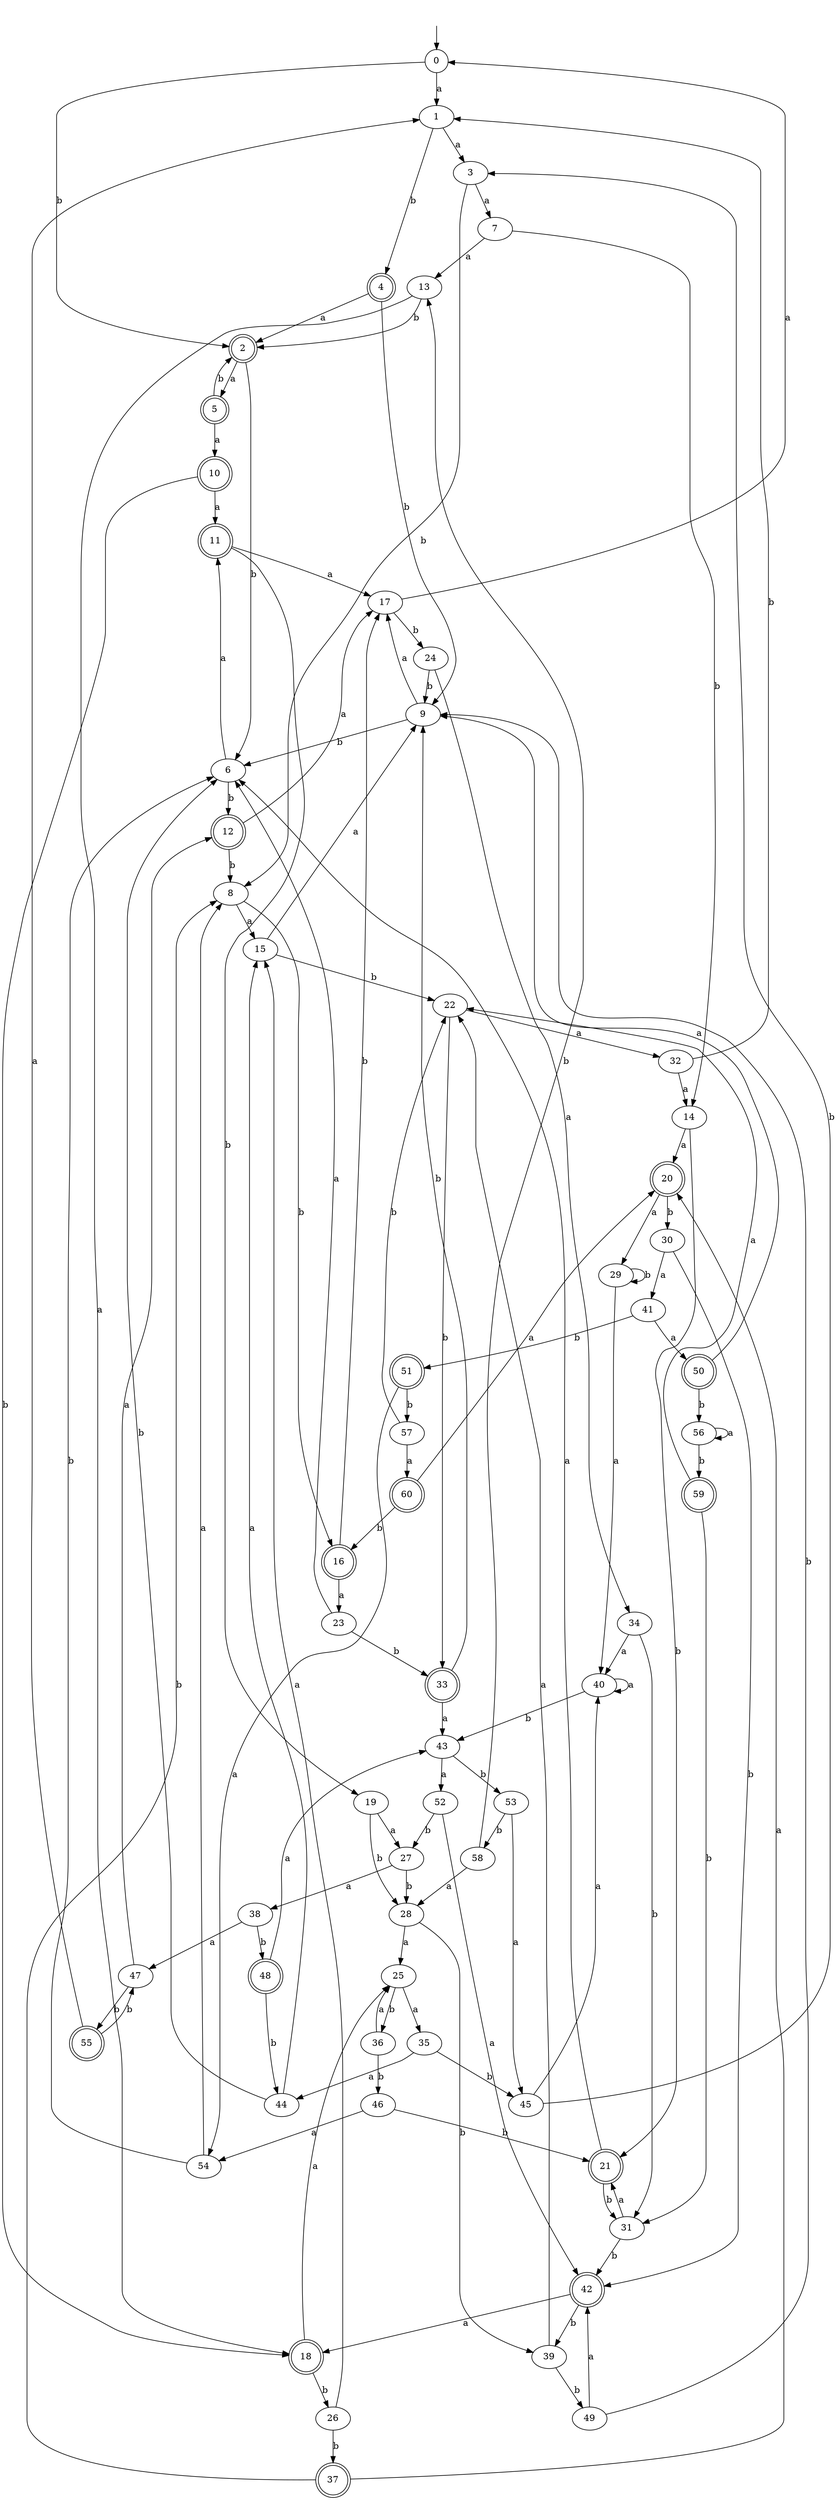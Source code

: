 digraph RandomDFA {
  __start0 [label="", shape=none];
  __start0 -> 0 [label=""];
  0 [shape=circle]
  0 -> 1 [label="a"]
  0 -> 2 [label="b"]
  1
  1 -> 3 [label="a"]
  1 -> 4 [label="b"]
  2 [shape=doublecircle]
  2 -> 5 [label="a"]
  2 -> 6 [label="b"]
  3
  3 -> 7 [label="a"]
  3 -> 8 [label="b"]
  4 [shape=doublecircle]
  4 -> 2 [label="a"]
  4 -> 9 [label="b"]
  5 [shape=doublecircle]
  5 -> 10 [label="a"]
  5 -> 2 [label="b"]
  6
  6 -> 11 [label="a"]
  6 -> 12 [label="b"]
  7
  7 -> 13 [label="a"]
  7 -> 14 [label="b"]
  8
  8 -> 15 [label="a"]
  8 -> 16 [label="b"]
  9
  9 -> 17 [label="a"]
  9 -> 6 [label="b"]
  10 [shape=doublecircle]
  10 -> 11 [label="a"]
  10 -> 18 [label="b"]
  11 [shape=doublecircle]
  11 -> 17 [label="a"]
  11 -> 19 [label="b"]
  12 [shape=doublecircle]
  12 -> 17 [label="a"]
  12 -> 8 [label="b"]
  13
  13 -> 18 [label="a"]
  13 -> 2 [label="b"]
  14
  14 -> 20 [label="a"]
  14 -> 21 [label="b"]
  15
  15 -> 9 [label="a"]
  15 -> 22 [label="b"]
  16 [shape=doublecircle]
  16 -> 23 [label="a"]
  16 -> 17 [label="b"]
  17
  17 -> 0 [label="a"]
  17 -> 24 [label="b"]
  18 [shape=doublecircle]
  18 -> 25 [label="a"]
  18 -> 26 [label="b"]
  19
  19 -> 27 [label="a"]
  19 -> 28 [label="b"]
  20 [shape=doublecircle]
  20 -> 29 [label="a"]
  20 -> 30 [label="b"]
  21 [shape=doublecircle]
  21 -> 6 [label="a"]
  21 -> 31 [label="b"]
  22
  22 -> 32 [label="a"]
  22 -> 33 [label="b"]
  23
  23 -> 6 [label="a"]
  23 -> 33 [label="b"]
  24
  24 -> 34 [label="a"]
  24 -> 9 [label="b"]
  25
  25 -> 35 [label="a"]
  25 -> 36 [label="b"]
  26
  26 -> 15 [label="a"]
  26 -> 37 [label="b"]
  27
  27 -> 38 [label="a"]
  27 -> 28 [label="b"]
  28
  28 -> 25 [label="a"]
  28 -> 39 [label="b"]
  29
  29 -> 40 [label="a"]
  29 -> 29 [label="b"]
  30
  30 -> 41 [label="a"]
  30 -> 42 [label="b"]
  31
  31 -> 21 [label="a"]
  31 -> 42 [label="b"]
  32
  32 -> 14 [label="a"]
  32 -> 1 [label="b"]
  33 [shape=doublecircle]
  33 -> 43 [label="a"]
  33 -> 9 [label="b"]
  34
  34 -> 40 [label="a"]
  34 -> 31 [label="b"]
  35
  35 -> 44 [label="a"]
  35 -> 45 [label="b"]
  36
  36 -> 25 [label="a"]
  36 -> 46 [label="b"]
  37 [shape=doublecircle]
  37 -> 20 [label="a"]
  37 -> 8 [label="b"]
  38
  38 -> 47 [label="a"]
  38 -> 48 [label="b"]
  39
  39 -> 22 [label="a"]
  39 -> 49 [label="b"]
  40
  40 -> 40 [label="a"]
  40 -> 43 [label="b"]
  41
  41 -> 50 [label="a"]
  41 -> 51 [label="b"]
  42 [shape=doublecircle]
  42 -> 18 [label="a"]
  42 -> 39 [label="b"]
  43
  43 -> 52 [label="a"]
  43 -> 53 [label="b"]
  44
  44 -> 15 [label="a"]
  44 -> 6 [label="b"]
  45
  45 -> 40 [label="a"]
  45 -> 3 [label="b"]
  46
  46 -> 54 [label="a"]
  46 -> 21 [label="b"]
  47
  47 -> 12 [label="a"]
  47 -> 55 [label="b"]
  48 [shape=doublecircle]
  48 -> 43 [label="a"]
  48 -> 44 [label="b"]
  49
  49 -> 42 [label="a"]
  49 -> 9 [label="b"]
  50 [shape=doublecircle]
  50 -> 9 [label="a"]
  50 -> 56 [label="b"]
  51 [shape=doublecircle]
  51 -> 54 [label="a"]
  51 -> 57 [label="b"]
  52
  52 -> 42 [label="a"]
  52 -> 27 [label="b"]
  53
  53 -> 45 [label="a"]
  53 -> 58 [label="b"]
  54
  54 -> 8 [label="a"]
  54 -> 6 [label="b"]
  55 [shape=doublecircle]
  55 -> 1 [label="a"]
  55 -> 47 [label="b"]
  56
  56 -> 56 [label="a"]
  56 -> 59 [label="b"]
  57
  57 -> 60 [label="a"]
  57 -> 22 [label="b"]
  58
  58 -> 28 [label="a"]
  58 -> 13 [label="b"]
  59 [shape=doublecircle]
  59 -> 22 [label="a"]
  59 -> 31 [label="b"]
  60 [shape=doublecircle]
  60 -> 20 [label="a"]
  60 -> 16 [label="b"]
}
